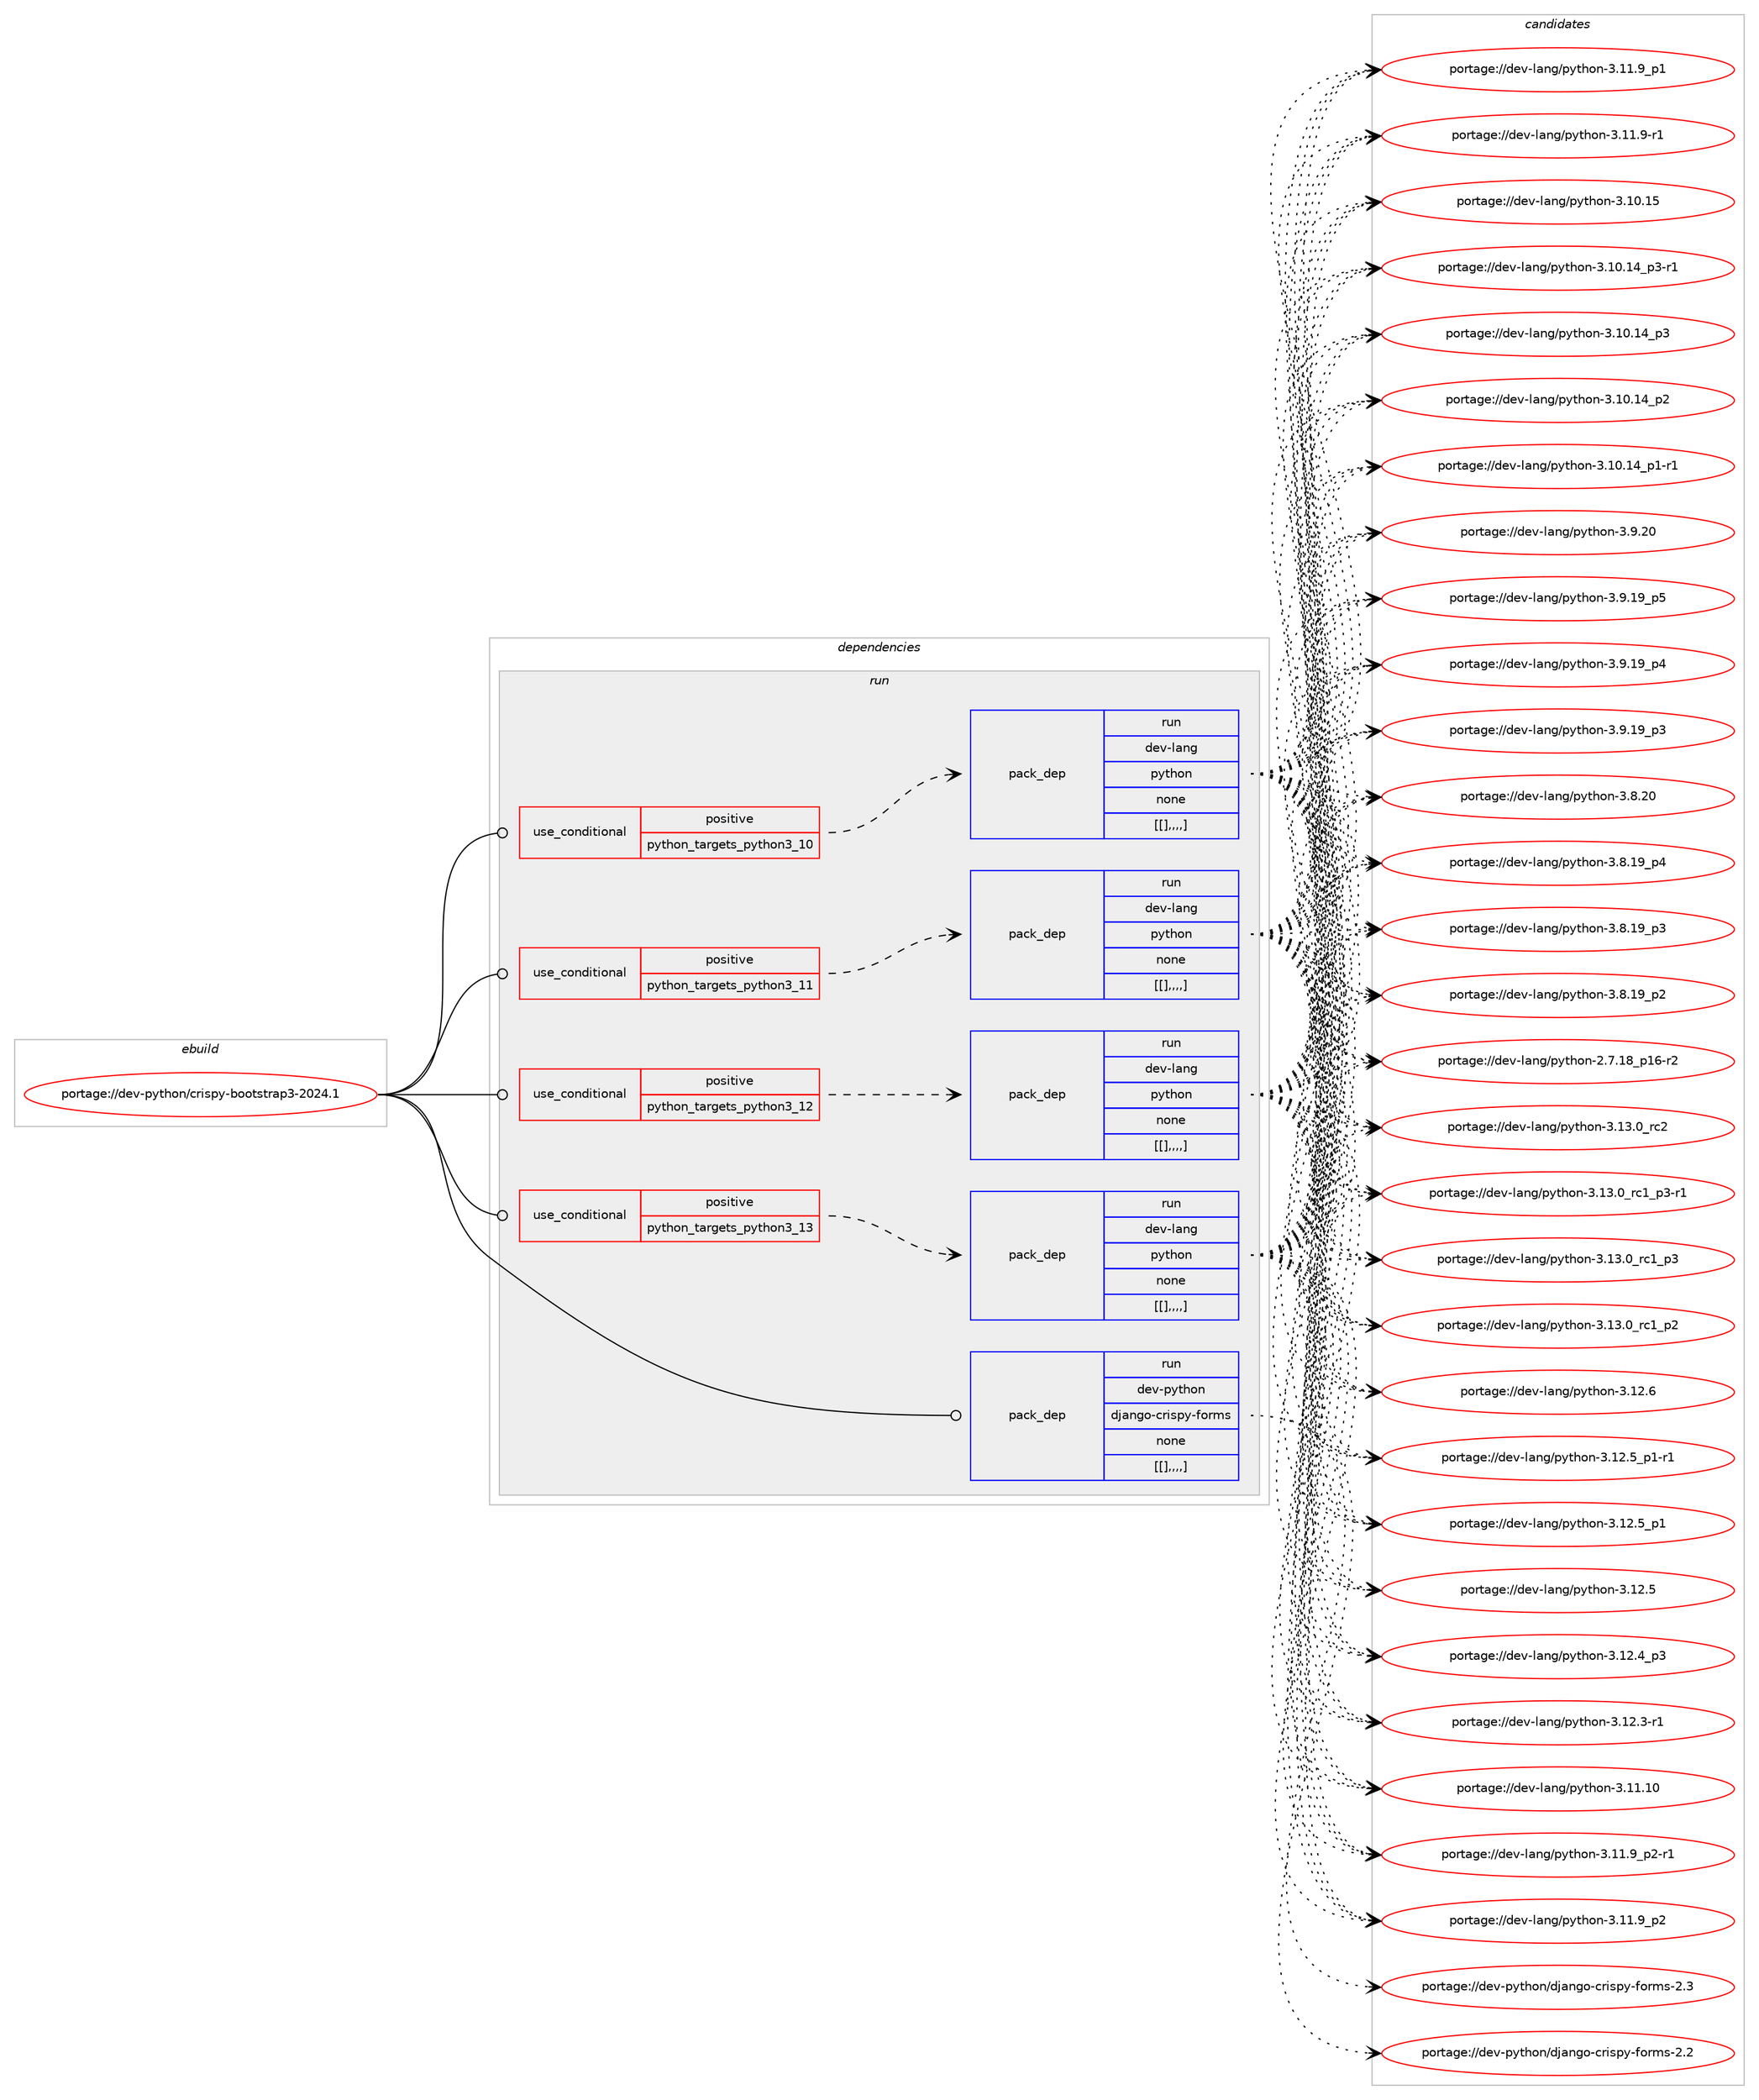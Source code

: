 digraph prolog {

# *************
# Graph options
# *************

newrank=true;
concentrate=true;
compound=true;
graph [rankdir=LR,fontname=Helvetica,fontsize=10,ranksep=1.5];#, ranksep=2.5, nodesep=0.2];
edge  [arrowhead=vee];
node  [fontname=Helvetica,fontsize=10];

# **********
# The ebuild
# **********

subgraph cluster_leftcol {
color=gray;
label=<<i>ebuild</i>>;
id [label="portage://dev-python/crispy-bootstrap3-2024.1", color=red, width=4, href="../dev-python/crispy-bootstrap3-2024.1.svg"];
}

# ****************
# The dependencies
# ****************

subgraph cluster_midcol {
color=gray;
label=<<i>dependencies</i>>;
subgraph cluster_compile {
fillcolor="#eeeeee";
style=filled;
label=<<i>compile</i>>;
}
subgraph cluster_compileandrun {
fillcolor="#eeeeee";
style=filled;
label=<<i>compile and run</i>>;
}
subgraph cluster_run {
fillcolor="#eeeeee";
style=filled;
label=<<i>run</i>>;
subgraph cond32556 {
dependency145354 [label=<<TABLE BORDER="0" CELLBORDER="1" CELLSPACING="0" CELLPADDING="4"><TR><TD ROWSPAN="3" CELLPADDING="10">use_conditional</TD></TR><TR><TD>positive</TD></TR><TR><TD>python_targets_python3_10</TD></TR></TABLE>>, shape=none, color=red];
subgraph pack111582 {
dependency145355 [label=<<TABLE BORDER="0" CELLBORDER="1" CELLSPACING="0" CELLPADDING="4" WIDTH="220"><TR><TD ROWSPAN="6" CELLPADDING="30">pack_dep</TD></TR><TR><TD WIDTH="110">run</TD></TR><TR><TD>dev-lang</TD></TR><TR><TD>python</TD></TR><TR><TD>none</TD></TR><TR><TD>[[],,,,]</TD></TR></TABLE>>, shape=none, color=blue];
}
dependency145354:e -> dependency145355:w [weight=20,style="dashed",arrowhead="vee"];
}
id:e -> dependency145354:w [weight=20,style="solid",arrowhead="odot"];
subgraph cond32557 {
dependency145356 [label=<<TABLE BORDER="0" CELLBORDER="1" CELLSPACING="0" CELLPADDING="4"><TR><TD ROWSPAN="3" CELLPADDING="10">use_conditional</TD></TR><TR><TD>positive</TD></TR><TR><TD>python_targets_python3_11</TD></TR></TABLE>>, shape=none, color=red];
subgraph pack111583 {
dependency145357 [label=<<TABLE BORDER="0" CELLBORDER="1" CELLSPACING="0" CELLPADDING="4" WIDTH="220"><TR><TD ROWSPAN="6" CELLPADDING="30">pack_dep</TD></TR><TR><TD WIDTH="110">run</TD></TR><TR><TD>dev-lang</TD></TR><TR><TD>python</TD></TR><TR><TD>none</TD></TR><TR><TD>[[],,,,]</TD></TR></TABLE>>, shape=none, color=blue];
}
dependency145356:e -> dependency145357:w [weight=20,style="dashed",arrowhead="vee"];
}
id:e -> dependency145356:w [weight=20,style="solid",arrowhead="odot"];
subgraph cond32558 {
dependency145358 [label=<<TABLE BORDER="0" CELLBORDER="1" CELLSPACING="0" CELLPADDING="4"><TR><TD ROWSPAN="3" CELLPADDING="10">use_conditional</TD></TR><TR><TD>positive</TD></TR><TR><TD>python_targets_python3_12</TD></TR></TABLE>>, shape=none, color=red];
subgraph pack111584 {
dependency145359 [label=<<TABLE BORDER="0" CELLBORDER="1" CELLSPACING="0" CELLPADDING="4" WIDTH="220"><TR><TD ROWSPAN="6" CELLPADDING="30">pack_dep</TD></TR><TR><TD WIDTH="110">run</TD></TR><TR><TD>dev-lang</TD></TR><TR><TD>python</TD></TR><TR><TD>none</TD></TR><TR><TD>[[],,,,]</TD></TR></TABLE>>, shape=none, color=blue];
}
dependency145358:e -> dependency145359:w [weight=20,style="dashed",arrowhead="vee"];
}
id:e -> dependency145358:w [weight=20,style="solid",arrowhead="odot"];
subgraph cond32559 {
dependency145360 [label=<<TABLE BORDER="0" CELLBORDER="1" CELLSPACING="0" CELLPADDING="4"><TR><TD ROWSPAN="3" CELLPADDING="10">use_conditional</TD></TR><TR><TD>positive</TD></TR><TR><TD>python_targets_python3_13</TD></TR></TABLE>>, shape=none, color=red];
subgraph pack111585 {
dependency145361 [label=<<TABLE BORDER="0" CELLBORDER="1" CELLSPACING="0" CELLPADDING="4" WIDTH="220"><TR><TD ROWSPAN="6" CELLPADDING="30">pack_dep</TD></TR><TR><TD WIDTH="110">run</TD></TR><TR><TD>dev-lang</TD></TR><TR><TD>python</TD></TR><TR><TD>none</TD></TR><TR><TD>[[],,,,]</TD></TR></TABLE>>, shape=none, color=blue];
}
dependency145360:e -> dependency145361:w [weight=20,style="dashed",arrowhead="vee"];
}
id:e -> dependency145360:w [weight=20,style="solid",arrowhead="odot"];
subgraph pack111586 {
dependency145362 [label=<<TABLE BORDER="0" CELLBORDER="1" CELLSPACING="0" CELLPADDING="4" WIDTH="220"><TR><TD ROWSPAN="6" CELLPADDING="30">pack_dep</TD></TR><TR><TD WIDTH="110">run</TD></TR><TR><TD>dev-python</TD></TR><TR><TD>django-crispy-forms</TD></TR><TR><TD>none</TD></TR><TR><TD>[[],,,,]</TD></TR></TABLE>>, shape=none, color=blue];
}
id:e -> dependency145362:w [weight=20,style="solid",arrowhead="odot"];
}
}

# **************
# The candidates
# **************

subgraph cluster_choices {
rank=same;
color=gray;
label=<<i>candidates</i>>;

subgraph choice111582 {
color=black;
nodesep=1;
choice10010111845108971101034711212111610411111045514649514648951149950 [label="portage://dev-lang/python-3.13.0_rc2", color=red, width=4,href="../dev-lang/python-3.13.0_rc2.svg"];
choice1001011184510897110103471121211161041111104551464951464895114994995112514511449 [label="portage://dev-lang/python-3.13.0_rc1_p3-r1", color=red, width=4,href="../dev-lang/python-3.13.0_rc1_p3-r1.svg"];
choice100101118451089711010347112121116104111110455146495146489511499499511251 [label="portage://dev-lang/python-3.13.0_rc1_p3", color=red, width=4,href="../dev-lang/python-3.13.0_rc1_p3.svg"];
choice100101118451089711010347112121116104111110455146495146489511499499511250 [label="portage://dev-lang/python-3.13.0_rc1_p2", color=red, width=4,href="../dev-lang/python-3.13.0_rc1_p2.svg"];
choice10010111845108971101034711212111610411111045514649504654 [label="portage://dev-lang/python-3.12.6", color=red, width=4,href="../dev-lang/python-3.12.6.svg"];
choice1001011184510897110103471121211161041111104551464950465395112494511449 [label="portage://dev-lang/python-3.12.5_p1-r1", color=red, width=4,href="../dev-lang/python-3.12.5_p1-r1.svg"];
choice100101118451089711010347112121116104111110455146495046539511249 [label="portage://dev-lang/python-3.12.5_p1", color=red, width=4,href="../dev-lang/python-3.12.5_p1.svg"];
choice10010111845108971101034711212111610411111045514649504653 [label="portage://dev-lang/python-3.12.5", color=red, width=4,href="../dev-lang/python-3.12.5.svg"];
choice100101118451089711010347112121116104111110455146495046529511251 [label="portage://dev-lang/python-3.12.4_p3", color=red, width=4,href="../dev-lang/python-3.12.4_p3.svg"];
choice100101118451089711010347112121116104111110455146495046514511449 [label="portage://dev-lang/python-3.12.3-r1", color=red, width=4,href="../dev-lang/python-3.12.3-r1.svg"];
choice1001011184510897110103471121211161041111104551464949464948 [label="portage://dev-lang/python-3.11.10", color=red, width=4,href="../dev-lang/python-3.11.10.svg"];
choice1001011184510897110103471121211161041111104551464949465795112504511449 [label="portage://dev-lang/python-3.11.9_p2-r1", color=red, width=4,href="../dev-lang/python-3.11.9_p2-r1.svg"];
choice100101118451089711010347112121116104111110455146494946579511250 [label="portage://dev-lang/python-3.11.9_p2", color=red, width=4,href="../dev-lang/python-3.11.9_p2.svg"];
choice100101118451089711010347112121116104111110455146494946579511249 [label="portage://dev-lang/python-3.11.9_p1", color=red, width=4,href="../dev-lang/python-3.11.9_p1.svg"];
choice100101118451089711010347112121116104111110455146494946574511449 [label="portage://dev-lang/python-3.11.9-r1", color=red, width=4,href="../dev-lang/python-3.11.9-r1.svg"];
choice1001011184510897110103471121211161041111104551464948464953 [label="portage://dev-lang/python-3.10.15", color=red, width=4,href="../dev-lang/python-3.10.15.svg"];
choice100101118451089711010347112121116104111110455146494846495295112514511449 [label="portage://dev-lang/python-3.10.14_p3-r1", color=red, width=4,href="../dev-lang/python-3.10.14_p3-r1.svg"];
choice10010111845108971101034711212111610411111045514649484649529511251 [label="portage://dev-lang/python-3.10.14_p3", color=red, width=4,href="../dev-lang/python-3.10.14_p3.svg"];
choice10010111845108971101034711212111610411111045514649484649529511250 [label="portage://dev-lang/python-3.10.14_p2", color=red, width=4,href="../dev-lang/python-3.10.14_p2.svg"];
choice100101118451089711010347112121116104111110455146494846495295112494511449 [label="portage://dev-lang/python-3.10.14_p1-r1", color=red, width=4,href="../dev-lang/python-3.10.14_p1-r1.svg"];
choice10010111845108971101034711212111610411111045514657465048 [label="portage://dev-lang/python-3.9.20", color=red, width=4,href="../dev-lang/python-3.9.20.svg"];
choice100101118451089711010347112121116104111110455146574649579511253 [label="portage://dev-lang/python-3.9.19_p5", color=red, width=4,href="../dev-lang/python-3.9.19_p5.svg"];
choice100101118451089711010347112121116104111110455146574649579511252 [label="portage://dev-lang/python-3.9.19_p4", color=red, width=4,href="../dev-lang/python-3.9.19_p4.svg"];
choice100101118451089711010347112121116104111110455146574649579511251 [label="portage://dev-lang/python-3.9.19_p3", color=red, width=4,href="../dev-lang/python-3.9.19_p3.svg"];
choice10010111845108971101034711212111610411111045514656465048 [label="portage://dev-lang/python-3.8.20", color=red, width=4,href="../dev-lang/python-3.8.20.svg"];
choice100101118451089711010347112121116104111110455146564649579511252 [label="portage://dev-lang/python-3.8.19_p4", color=red, width=4,href="../dev-lang/python-3.8.19_p4.svg"];
choice100101118451089711010347112121116104111110455146564649579511251 [label="portage://dev-lang/python-3.8.19_p3", color=red, width=4,href="../dev-lang/python-3.8.19_p3.svg"];
choice100101118451089711010347112121116104111110455146564649579511250 [label="portage://dev-lang/python-3.8.19_p2", color=red, width=4,href="../dev-lang/python-3.8.19_p2.svg"];
choice100101118451089711010347112121116104111110455046554649569511249544511450 [label="portage://dev-lang/python-2.7.18_p16-r2", color=red, width=4,href="../dev-lang/python-2.7.18_p16-r2.svg"];
dependency145355:e -> choice10010111845108971101034711212111610411111045514649514648951149950:w [style=dotted,weight="100"];
dependency145355:e -> choice1001011184510897110103471121211161041111104551464951464895114994995112514511449:w [style=dotted,weight="100"];
dependency145355:e -> choice100101118451089711010347112121116104111110455146495146489511499499511251:w [style=dotted,weight="100"];
dependency145355:e -> choice100101118451089711010347112121116104111110455146495146489511499499511250:w [style=dotted,weight="100"];
dependency145355:e -> choice10010111845108971101034711212111610411111045514649504654:w [style=dotted,weight="100"];
dependency145355:e -> choice1001011184510897110103471121211161041111104551464950465395112494511449:w [style=dotted,weight="100"];
dependency145355:e -> choice100101118451089711010347112121116104111110455146495046539511249:w [style=dotted,weight="100"];
dependency145355:e -> choice10010111845108971101034711212111610411111045514649504653:w [style=dotted,weight="100"];
dependency145355:e -> choice100101118451089711010347112121116104111110455146495046529511251:w [style=dotted,weight="100"];
dependency145355:e -> choice100101118451089711010347112121116104111110455146495046514511449:w [style=dotted,weight="100"];
dependency145355:e -> choice1001011184510897110103471121211161041111104551464949464948:w [style=dotted,weight="100"];
dependency145355:e -> choice1001011184510897110103471121211161041111104551464949465795112504511449:w [style=dotted,weight="100"];
dependency145355:e -> choice100101118451089711010347112121116104111110455146494946579511250:w [style=dotted,weight="100"];
dependency145355:e -> choice100101118451089711010347112121116104111110455146494946579511249:w [style=dotted,weight="100"];
dependency145355:e -> choice100101118451089711010347112121116104111110455146494946574511449:w [style=dotted,weight="100"];
dependency145355:e -> choice1001011184510897110103471121211161041111104551464948464953:w [style=dotted,weight="100"];
dependency145355:e -> choice100101118451089711010347112121116104111110455146494846495295112514511449:w [style=dotted,weight="100"];
dependency145355:e -> choice10010111845108971101034711212111610411111045514649484649529511251:w [style=dotted,weight="100"];
dependency145355:e -> choice10010111845108971101034711212111610411111045514649484649529511250:w [style=dotted,weight="100"];
dependency145355:e -> choice100101118451089711010347112121116104111110455146494846495295112494511449:w [style=dotted,weight="100"];
dependency145355:e -> choice10010111845108971101034711212111610411111045514657465048:w [style=dotted,weight="100"];
dependency145355:e -> choice100101118451089711010347112121116104111110455146574649579511253:w [style=dotted,weight="100"];
dependency145355:e -> choice100101118451089711010347112121116104111110455146574649579511252:w [style=dotted,weight="100"];
dependency145355:e -> choice100101118451089711010347112121116104111110455146574649579511251:w [style=dotted,weight="100"];
dependency145355:e -> choice10010111845108971101034711212111610411111045514656465048:w [style=dotted,weight="100"];
dependency145355:e -> choice100101118451089711010347112121116104111110455146564649579511252:w [style=dotted,weight="100"];
dependency145355:e -> choice100101118451089711010347112121116104111110455146564649579511251:w [style=dotted,weight="100"];
dependency145355:e -> choice100101118451089711010347112121116104111110455146564649579511250:w [style=dotted,weight="100"];
dependency145355:e -> choice100101118451089711010347112121116104111110455046554649569511249544511450:w [style=dotted,weight="100"];
}
subgraph choice111583 {
color=black;
nodesep=1;
choice10010111845108971101034711212111610411111045514649514648951149950 [label="portage://dev-lang/python-3.13.0_rc2", color=red, width=4,href="../dev-lang/python-3.13.0_rc2.svg"];
choice1001011184510897110103471121211161041111104551464951464895114994995112514511449 [label="portage://dev-lang/python-3.13.0_rc1_p3-r1", color=red, width=4,href="../dev-lang/python-3.13.0_rc1_p3-r1.svg"];
choice100101118451089711010347112121116104111110455146495146489511499499511251 [label="portage://dev-lang/python-3.13.0_rc1_p3", color=red, width=4,href="../dev-lang/python-3.13.0_rc1_p3.svg"];
choice100101118451089711010347112121116104111110455146495146489511499499511250 [label="portage://dev-lang/python-3.13.0_rc1_p2", color=red, width=4,href="../dev-lang/python-3.13.0_rc1_p2.svg"];
choice10010111845108971101034711212111610411111045514649504654 [label="portage://dev-lang/python-3.12.6", color=red, width=4,href="../dev-lang/python-3.12.6.svg"];
choice1001011184510897110103471121211161041111104551464950465395112494511449 [label="portage://dev-lang/python-3.12.5_p1-r1", color=red, width=4,href="../dev-lang/python-3.12.5_p1-r1.svg"];
choice100101118451089711010347112121116104111110455146495046539511249 [label="portage://dev-lang/python-3.12.5_p1", color=red, width=4,href="../dev-lang/python-3.12.5_p1.svg"];
choice10010111845108971101034711212111610411111045514649504653 [label="portage://dev-lang/python-3.12.5", color=red, width=4,href="../dev-lang/python-3.12.5.svg"];
choice100101118451089711010347112121116104111110455146495046529511251 [label="portage://dev-lang/python-3.12.4_p3", color=red, width=4,href="../dev-lang/python-3.12.4_p3.svg"];
choice100101118451089711010347112121116104111110455146495046514511449 [label="portage://dev-lang/python-3.12.3-r1", color=red, width=4,href="../dev-lang/python-3.12.3-r1.svg"];
choice1001011184510897110103471121211161041111104551464949464948 [label="portage://dev-lang/python-3.11.10", color=red, width=4,href="../dev-lang/python-3.11.10.svg"];
choice1001011184510897110103471121211161041111104551464949465795112504511449 [label="portage://dev-lang/python-3.11.9_p2-r1", color=red, width=4,href="../dev-lang/python-3.11.9_p2-r1.svg"];
choice100101118451089711010347112121116104111110455146494946579511250 [label="portage://dev-lang/python-3.11.9_p2", color=red, width=4,href="../dev-lang/python-3.11.9_p2.svg"];
choice100101118451089711010347112121116104111110455146494946579511249 [label="portage://dev-lang/python-3.11.9_p1", color=red, width=4,href="../dev-lang/python-3.11.9_p1.svg"];
choice100101118451089711010347112121116104111110455146494946574511449 [label="portage://dev-lang/python-3.11.9-r1", color=red, width=4,href="../dev-lang/python-3.11.9-r1.svg"];
choice1001011184510897110103471121211161041111104551464948464953 [label="portage://dev-lang/python-3.10.15", color=red, width=4,href="../dev-lang/python-3.10.15.svg"];
choice100101118451089711010347112121116104111110455146494846495295112514511449 [label="portage://dev-lang/python-3.10.14_p3-r1", color=red, width=4,href="../dev-lang/python-3.10.14_p3-r1.svg"];
choice10010111845108971101034711212111610411111045514649484649529511251 [label="portage://dev-lang/python-3.10.14_p3", color=red, width=4,href="../dev-lang/python-3.10.14_p3.svg"];
choice10010111845108971101034711212111610411111045514649484649529511250 [label="portage://dev-lang/python-3.10.14_p2", color=red, width=4,href="../dev-lang/python-3.10.14_p2.svg"];
choice100101118451089711010347112121116104111110455146494846495295112494511449 [label="portage://dev-lang/python-3.10.14_p1-r1", color=red, width=4,href="../dev-lang/python-3.10.14_p1-r1.svg"];
choice10010111845108971101034711212111610411111045514657465048 [label="portage://dev-lang/python-3.9.20", color=red, width=4,href="../dev-lang/python-3.9.20.svg"];
choice100101118451089711010347112121116104111110455146574649579511253 [label="portage://dev-lang/python-3.9.19_p5", color=red, width=4,href="../dev-lang/python-3.9.19_p5.svg"];
choice100101118451089711010347112121116104111110455146574649579511252 [label="portage://dev-lang/python-3.9.19_p4", color=red, width=4,href="../dev-lang/python-3.9.19_p4.svg"];
choice100101118451089711010347112121116104111110455146574649579511251 [label="portage://dev-lang/python-3.9.19_p3", color=red, width=4,href="../dev-lang/python-3.9.19_p3.svg"];
choice10010111845108971101034711212111610411111045514656465048 [label="portage://dev-lang/python-3.8.20", color=red, width=4,href="../dev-lang/python-3.8.20.svg"];
choice100101118451089711010347112121116104111110455146564649579511252 [label="portage://dev-lang/python-3.8.19_p4", color=red, width=4,href="../dev-lang/python-3.8.19_p4.svg"];
choice100101118451089711010347112121116104111110455146564649579511251 [label="portage://dev-lang/python-3.8.19_p3", color=red, width=4,href="../dev-lang/python-3.8.19_p3.svg"];
choice100101118451089711010347112121116104111110455146564649579511250 [label="portage://dev-lang/python-3.8.19_p2", color=red, width=4,href="../dev-lang/python-3.8.19_p2.svg"];
choice100101118451089711010347112121116104111110455046554649569511249544511450 [label="portage://dev-lang/python-2.7.18_p16-r2", color=red, width=4,href="../dev-lang/python-2.7.18_p16-r2.svg"];
dependency145357:e -> choice10010111845108971101034711212111610411111045514649514648951149950:w [style=dotted,weight="100"];
dependency145357:e -> choice1001011184510897110103471121211161041111104551464951464895114994995112514511449:w [style=dotted,weight="100"];
dependency145357:e -> choice100101118451089711010347112121116104111110455146495146489511499499511251:w [style=dotted,weight="100"];
dependency145357:e -> choice100101118451089711010347112121116104111110455146495146489511499499511250:w [style=dotted,weight="100"];
dependency145357:e -> choice10010111845108971101034711212111610411111045514649504654:w [style=dotted,weight="100"];
dependency145357:e -> choice1001011184510897110103471121211161041111104551464950465395112494511449:w [style=dotted,weight="100"];
dependency145357:e -> choice100101118451089711010347112121116104111110455146495046539511249:w [style=dotted,weight="100"];
dependency145357:e -> choice10010111845108971101034711212111610411111045514649504653:w [style=dotted,weight="100"];
dependency145357:e -> choice100101118451089711010347112121116104111110455146495046529511251:w [style=dotted,weight="100"];
dependency145357:e -> choice100101118451089711010347112121116104111110455146495046514511449:w [style=dotted,weight="100"];
dependency145357:e -> choice1001011184510897110103471121211161041111104551464949464948:w [style=dotted,weight="100"];
dependency145357:e -> choice1001011184510897110103471121211161041111104551464949465795112504511449:w [style=dotted,weight="100"];
dependency145357:e -> choice100101118451089711010347112121116104111110455146494946579511250:w [style=dotted,weight="100"];
dependency145357:e -> choice100101118451089711010347112121116104111110455146494946579511249:w [style=dotted,weight="100"];
dependency145357:e -> choice100101118451089711010347112121116104111110455146494946574511449:w [style=dotted,weight="100"];
dependency145357:e -> choice1001011184510897110103471121211161041111104551464948464953:w [style=dotted,weight="100"];
dependency145357:e -> choice100101118451089711010347112121116104111110455146494846495295112514511449:w [style=dotted,weight="100"];
dependency145357:e -> choice10010111845108971101034711212111610411111045514649484649529511251:w [style=dotted,weight="100"];
dependency145357:e -> choice10010111845108971101034711212111610411111045514649484649529511250:w [style=dotted,weight="100"];
dependency145357:e -> choice100101118451089711010347112121116104111110455146494846495295112494511449:w [style=dotted,weight="100"];
dependency145357:e -> choice10010111845108971101034711212111610411111045514657465048:w [style=dotted,weight="100"];
dependency145357:e -> choice100101118451089711010347112121116104111110455146574649579511253:w [style=dotted,weight="100"];
dependency145357:e -> choice100101118451089711010347112121116104111110455146574649579511252:w [style=dotted,weight="100"];
dependency145357:e -> choice100101118451089711010347112121116104111110455146574649579511251:w [style=dotted,weight="100"];
dependency145357:e -> choice10010111845108971101034711212111610411111045514656465048:w [style=dotted,weight="100"];
dependency145357:e -> choice100101118451089711010347112121116104111110455146564649579511252:w [style=dotted,weight="100"];
dependency145357:e -> choice100101118451089711010347112121116104111110455146564649579511251:w [style=dotted,weight="100"];
dependency145357:e -> choice100101118451089711010347112121116104111110455146564649579511250:w [style=dotted,weight="100"];
dependency145357:e -> choice100101118451089711010347112121116104111110455046554649569511249544511450:w [style=dotted,weight="100"];
}
subgraph choice111584 {
color=black;
nodesep=1;
choice10010111845108971101034711212111610411111045514649514648951149950 [label="portage://dev-lang/python-3.13.0_rc2", color=red, width=4,href="../dev-lang/python-3.13.0_rc2.svg"];
choice1001011184510897110103471121211161041111104551464951464895114994995112514511449 [label="portage://dev-lang/python-3.13.0_rc1_p3-r1", color=red, width=4,href="../dev-lang/python-3.13.0_rc1_p3-r1.svg"];
choice100101118451089711010347112121116104111110455146495146489511499499511251 [label="portage://dev-lang/python-3.13.0_rc1_p3", color=red, width=4,href="../dev-lang/python-3.13.0_rc1_p3.svg"];
choice100101118451089711010347112121116104111110455146495146489511499499511250 [label="portage://dev-lang/python-3.13.0_rc1_p2", color=red, width=4,href="../dev-lang/python-3.13.0_rc1_p2.svg"];
choice10010111845108971101034711212111610411111045514649504654 [label="portage://dev-lang/python-3.12.6", color=red, width=4,href="../dev-lang/python-3.12.6.svg"];
choice1001011184510897110103471121211161041111104551464950465395112494511449 [label="portage://dev-lang/python-3.12.5_p1-r1", color=red, width=4,href="../dev-lang/python-3.12.5_p1-r1.svg"];
choice100101118451089711010347112121116104111110455146495046539511249 [label="portage://dev-lang/python-3.12.5_p1", color=red, width=4,href="../dev-lang/python-3.12.5_p1.svg"];
choice10010111845108971101034711212111610411111045514649504653 [label="portage://dev-lang/python-3.12.5", color=red, width=4,href="../dev-lang/python-3.12.5.svg"];
choice100101118451089711010347112121116104111110455146495046529511251 [label="portage://dev-lang/python-3.12.4_p3", color=red, width=4,href="../dev-lang/python-3.12.4_p3.svg"];
choice100101118451089711010347112121116104111110455146495046514511449 [label="portage://dev-lang/python-3.12.3-r1", color=red, width=4,href="../dev-lang/python-3.12.3-r1.svg"];
choice1001011184510897110103471121211161041111104551464949464948 [label="portage://dev-lang/python-3.11.10", color=red, width=4,href="../dev-lang/python-3.11.10.svg"];
choice1001011184510897110103471121211161041111104551464949465795112504511449 [label="portage://dev-lang/python-3.11.9_p2-r1", color=red, width=4,href="../dev-lang/python-3.11.9_p2-r1.svg"];
choice100101118451089711010347112121116104111110455146494946579511250 [label="portage://dev-lang/python-3.11.9_p2", color=red, width=4,href="../dev-lang/python-3.11.9_p2.svg"];
choice100101118451089711010347112121116104111110455146494946579511249 [label="portage://dev-lang/python-3.11.9_p1", color=red, width=4,href="../dev-lang/python-3.11.9_p1.svg"];
choice100101118451089711010347112121116104111110455146494946574511449 [label="portage://dev-lang/python-3.11.9-r1", color=red, width=4,href="../dev-lang/python-3.11.9-r1.svg"];
choice1001011184510897110103471121211161041111104551464948464953 [label="portage://dev-lang/python-3.10.15", color=red, width=4,href="../dev-lang/python-3.10.15.svg"];
choice100101118451089711010347112121116104111110455146494846495295112514511449 [label="portage://dev-lang/python-3.10.14_p3-r1", color=red, width=4,href="../dev-lang/python-3.10.14_p3-r1.svg"];
choice10010111845108971101034711212111610411111045514649484649529511251 [label="portage://dev-lang/python-3.10.14_p3", color=red, width=4,href="../dev-lang/python-3.10.14_p3.svg"];
choice10010111845108971101034711212111610411111045514649484649529511250 [label="portage://dev-lang/python-3.10.14_p2", color=red, width=4,href="../dev-lang/python-3.10.14_p2.svg"];
choice100101118451089711010347112121116104111110455146494846495295112494511449 [label="portage://dev-lang/python-3.10.14_p1-r1", color=red, width=4,href="../dev-lang/python-3.10.14_p1-r1.svg"];
choice10010111845108971101034711212111610411111045514657465048 [label="portage://dev-lang/python-3.9.20", color=red, width=4,href="../dev-lang/python-3.9.20.svg"];
choice100101118451089711010347112121116104111110455146574649579511253 [label="portage://dev-lang/python-3.9.19_p5", color=red, width=4,href="../dev-lang/python-3.9.19_p5.svg"];
choice100101118451089711010347112121116104111110455146574649579511252 [label="portage://dev-lang/python-3.9.19_p4", color=red, width=4,href="../dev-lang/python-3.9.19_p4.svg"];
choice100101118451089711010347112121116104111110455146574649579511251 [label="portage://dev-lang/python-3.9.19_p3", color=red, width=4,href="../dev-lang/python-3.9.19_p3.svg"];
choice10010111845108971101034711212111610411111045514656465048 [label="portage://dev-lang/python-3.8.20", color=red, width=4,href="../dev-lang/python-3.8.20.svg"];
choice100101118451089711010347112121116104111110455146564649579511252 [label="portage://dev-lang/python-3.8.19_p4", color=red, width=4,href="../dev-lang/python-3.8.19_p4.svg"];
choice100101118451089711010347112121116104111110455146564649579511251 [label="portage://dev-lang/python-3.8.19_p3", color=red, width=4,href="../dev-lang/python-3.8.19_p3.svg"];
choice100101118451089711010347112121116104111110455146564649579511250 [label="portage://dev-lang/python-3.8.19_p2", color=red, width=4,href="../dev-lang/python-3.8.19_p2.svg"];
choice100101118451089711010347112121116104111110455046554649569511249544511450 [label="portage://dev-lang/python-2.7.18_p16-r2", color=red, width=4,href="../dev-lang/python-2.7.18_p16-r2.svg"];
dependency145359:e -> choice10010111845108971101034711212111610411111045514649514648951149950:w [style=dotted,weight="100"];
dependency145359:e -> choice1001011184510897110103471121211161041111104551464951464895114994995112514511449:w [style=dotted,weight="100"];
dependency145359:e -> choice100101118451089711010347112121116104111110455146495146489511499499511251:w [style=dotted,weight="100"];
dependency145359:e -> choice100101118451089711010347112121116104111110455146495146489511499499511250:w [style=dotted,weight="100"];
dependency145359:e -> choice10010111845108971101034711212111610411111045514649504654:w [style=dotted,weight="100"];
dependency145359:e -> choice1001011184510897110103471121211161041111104551464950465395112494511449:w [style=dotted,weight="100"];
dependency145359:e -> choice100101118451089711010347112121116104111110455146495046539511249:w [style=dotted,weight="100"];
dependency145359:e -> choice10010111845108971101034711212111610411111045514649504653:w [style=dotted,weight="100"];
dependency145359:e -> choice100101118451089711010347112121116104111110455146495046529511251:w [style=dotted,weight="100"];
dependency145359:e -> choice100101118451089711010347112121116104111110455146495046514511449:w [style=dotted,weight="100"];
dependency145359:e -> choice1001011184510897110103471121211161041111104551464949464948:w [style=dotted,weight="100"];
dependency145359:e -> choice1001011184510897110103471121211161041111104551464949465795112504511449:w [style=dotted,weight="100"];
dependency145359:e -> choice100101118451089711010347112121116104111110455146494946579511250:w [style=dotted,weight="100"];
dependency145359:e -> choice100101118451089711010347112121116104111110455146494946579511249:w [style=dotted,weight="100"];
dependency145359:e -> choice100101118451089711010347112121116104111110455146494946574511449:w [style=dotted,weight="100"];
dependency145359:e -> choice1001011184510897110103471121211161041111104551464948464953:w [style=dotted,weight="100"];
dependency145359:e -> choice100101118451089711010347112121116104111110455146494846495295112514511449:w [style=dotted,weight="100"];
dependency145359:e -> choice10010111845108971101034711212111610411111045514649484649529511251:w [style=dotted,weight="100"];
dependency145359:e -> choice10010111845108971101034711212111610411111045514649484649529511250:w [style=dotted,weight="100"];
dependency145359:e -> choice100101118451089711010347112121116104111110455146494846495295112494511449:w [style=dotted,weight="100"];
dependency145359:e -> choice10010111845108971101034711212111610411111045514657465048:w [style=dotted,weight="100"];
dependency145359:e -> choice100101118451089711010347112121116104111110455146574649579511253:w [style=dotted,weight="100"];
dependency145359:e -> choice100101118451089711010347112121116104111110455146574649579511252:w [style=dotted,weight="100"];
dependency145359:e -> choice100101118451089711010347112121116104111110455146574649579511251:w [style=dotted,weight="100"];
dependency145359:e -> choice10010111845108971101034711212111610411111045514656465048:w [style=dotted,weight="100"];
dependency145359:e -> choice100101118451089711010347112121116104111110455146564649579511252:w [style=dotted,weight="100"];
dependency145359:e -> choice100101118451089711010347112121116104111110455146564649579511251:w [style=dotted,weight="100"];
dependency145359:e -> choice100101118451089711010347112121116104111110455146564649579511250:w [style=dotted,weight="100"];
dependency145359:e -> choice100101118451089711010347112121116104111110455046554649569511249544511450:w [style=dotted,weight="100"];
}
subgraph choice111585 {
color=black;
nodesep=1;
choice10010111845108971101034711212111610411111045514649514648951149950 [label="portage://dev-lang/python-3.13.0_rc2", color=red, width=4,href="../dev-lang/python-3.13.0_rc2.svg"];
choice1001011184510897110103471121211161041111104551464951464895114994995112514511449 [label="portage://dev-lang/python-3.13.0_rc1_p3-r1", color=red, width=4,href="../dev-lang/python-3.13.0_rc1_p3-r1.svg"];
choice100101118451089711010347112121116104111110455146495146489511499499511251 [label="portage://dev-lang/python-3.13.0_rc1_p3", color=red, width=4,href="../dev-lang/python-3.13.0_rc1_p3.svg"];
choice100101118451089711010347112121116104111110455146495146489511499499511250 [label="portage://dev-lang/python-3.13.0_rc1_p2", color=red, width=4,href="../dev-lang/python-3.13.0_rc1_p2.svg"];
choice10010111845108971101034711212111610411111045514649504654 [label="portage://dev-lang/python-3.12.6", color=red, width=4,href="../dev-lang/python-3.12.6.svg"];
choice1001011184510897110103471121211161041111104551464950465395112494511449 [label="portage://dev-lang/python-3.12.5_p1-r1", color=red, width=4,href="../dev-lang/python-3.12.5_p1-r1.svg"];
choice100101118451089711010347112121116104111110455146495046539511249 [label="portage://dev-lang/python-3.12.5_p1", color=red, width=4,href="../dev-lang/python-3.12.5_p1.svg"];
choice10010111845108971101034711212111610411111045514649504653 [label="portage://dev-lang/python-3.12.5", color=red, width=4,href="../dev-lang/python-3.12.5.svg"];
choice100101118451089711010347112121116104111110455146495046529511251 [label="portage://dev-lang/python-3.12.4_p3", color=red, width=4,href="../dev-lang/python-3.12.4_p3.svg"];
choice100101118451089711010347112121116104111110455146495046514511449 [label="portage://dev-lang/python-3.12.3-r1", color=red, width=4,href="../dev-lang/python-3.12.3-r1.svg"];
choice1001011184510897110103471121211161041111104551464949464948 [label="portage://dev-lang/python-3.11.10", color=red, width=4,href="../dev-lang/python-3.11.10.svg"];
choice1001011184510897110103471121211161041111104551464949465795112504511449 [label="portage://dev-lang/python-3.11.9_p2-r1", color=red, width=4,href="../dev-lang/python-3.11.9_p2-r1.svg"];
choice100101118451089711010347112121116104111110455146494946579511250 [label="portage://dev-lang/python-3.11.9_p2", color=red, width=4,href="../dev-lang/python-3.11.9_p2.svg"];
choice100101118451089711010347112121116104111110455146494946579511249 [label="portage://dev-lang/python-3.11.9_p1", color=red, width=4,href="../dev-lang/python-3.11.9_p1.svg"];
choice100101118451089711010347112121116104111110455146494946574511449 [label="portage://dev-lang/python-3.11.9-r1", color=red, width=4,href="../dev-lang/python-3.11.9-r1.svg"];
choice1001011184510897110103471121211161041111104551464948464953 [label="portage://dev-lang/python-3.10.15", color=red, width=4,href="../dev-lang/python-3.10.15.svg"];
choice100101118451089711010347112121116104111110455146494846495295112514511449 [label="portage://dev-lang/python-3.10.14_p3-r1", color=red, width=4,href="../dev-lang/python-3.10.14_p3-r1.svg"];
choice10010111845108971101034711212111610411111045514649484649529511251 [label="portage://dev-lang/python-3.10.14_p3", color=red, width=4,href="../dev-lang/python-3.10.14_p3.svg"];
choice10010111845108971101034711212111610411111045514649484649529511250 [label="portage://dev-lang/python-3.10.14_p2", color=red, width=4,href="../dev-lang/python-3.10.14_p2.svg"];
choice100101118451089711010347112121116104111110455146494846495295112494511449 [label="portage://dev-lang/python-3.10.14_p1-r1", color=red, width=4,href="../dev-lang/python-3.10.14_p1-r1.svg"];
choice10010111845108971101034711212111610411111045514657465048 [label="portage://dev-lang/python-3.9.20", color=red, width=4,href="../dev-lang/python-3.9.20.svg"];
choice100101118451089711010347112121116104111110455146574649579511253 [label="portage://dev-lang/python-3.9.19_p5", color=red, width=4,href="../dev-lang/python-3.9.19_p5.svg"];
choice100101118451089711010347112121116104111110455146574649579511252 [label="portage://dev-lang/python-3.9.19_p4", color=red, width=4,href="../dev-lang/python-3.9.19_p4.svg"];
choice100101118451089711010347112121116104111110455146574649579511251 [label="portage://dev-lang/python-3.9.19_p3", color=red, width=4,href="../dev-lang/python-3.9.19_p3.svg"];
choice10010111845108971101034711212111610411111045514656465048 [label="portage://dev-lang/python-3.8.20", color=red, width=4,href="../dev-lang/python-3.8.20.svg"];
choice100101118451089711010347112121116104111110455146564649579511252 [label="portage://dev-lang/python-3.8.19_p4", color=red, width=4,href="../dev-lang/python-3.8.19_p4.svg"];
choice100101118451089711010347112121116104111110455146564649579511251 [label="portage://dev-lang/python-3.8.19_p3", color=red, width=4,href="../dev-lang/python-3.8.19_p3.svg"];
choice100101118451089711010347112121116104111110455146564649579511250 [label="portage://dev-lang/python-3.8.19_p2", color=red, width=4,href="../dev-lang/python-3.8.19_p2.svg"];
choice100101118451089711010347112121116104111110455046554649569511249544511450 [label="portage://dev-lang/python-2.7.18_p16-r2", color=red, width=4,href="../dev-lang/python-2.7.18_p16-r2.svg"];
dependency145361:e -> choice10010111845108971101034711212111610411111045514649514648951149950:w [style=dotted,weight="100"];
dependency145361:e -> choice1001011184510897110103471121211161041111104551464951464895114994995112514511449:w [style=dotted,weight="100"];
dependency145361:e -> choice100101118451089711010347112121116104111110455146495146489511499499511251:w [style=dotted,weight="100"];
dependency145361:e -> choice100101118451089711010347112121116104111110455146495146489511499499511250:w [style=dotted,weight="100"];
dependency145361:e -> choice10010111845108971101034711212111610411111045514649504654:w [style=dotted,weight="100"];
dependency145361:e -> choice1001011184510897110103471121211161041111104551464950465395112494511449:w [style=dotted,weight="100"];
dependency145361:e -> choice100101118451089711010347112121116104111110455146495046539511249:w [style=dotted,weight="100"];
dependency145361:e -> choice10010111845108971101034711212111610411111045514649504653:w [style=dotted,weight="100"];
dependency145361:e -> choice100101118451089711010347112121116104111110455146495046529511251:w [style=dotted,weight="100"];
dependency145361:e -> choice100101118451089711010347112121116104111110455146495046514511449:w [style=dotted,weight="100"];
dependency145361:e -> choice1001011184510897110103471121211161041111104551464949464948:w [style=dotted,weight="100"];
dependency145361:e -> choice1001011184510897110103471121211161041111104551464949465795112504511449:w [style=dotted,weight="100"];
dependency145361:e -> choice100101118451089711010347112121116104111110455146494946579511250:w [style=dotted,weight="100"];
dependency145361:e -> choice100101118451089711010347112121116104111110455146494946579511249:w [style=dotted,weight="100"];
dependency145361:e -> choice100101118451089711010347112121116104111110455146494946574511449:w [style=dotted,weight="100"];
dependency145361:e -> choice1001011184510897110103471121211161041111104551464948464953:w [style=dotted,weight="100"];
dependency145361:e -> choice100101118451089711010347112121116104111110455146494846495295112514511449:w [style=dotted,weight="100"];
dependency145361:e -> choice10010111845108971101034711212111610411111045514649484649529511251:w [style=dotted,weight="100"];
dependency145361:e -> choice10010111845108971101034711212111610411111045514649484649529511250:w [style=dotted,weight="100"];
dependency145361:e -> choice100101118451089711010347112121116104111110455146494846495295112494511449:w [style=dotted,weight="100"];
dependency145361:e -> choice10010111845108971101034711212111610411111045514657465048:w [style=dotted,weight="100"];
dependency145361:e -> choice100101118451089711010347112121116104111110455146574649579511253:w [style=dotted,weight="100"];
dependency145361:e -> choice100101118451089711010347112121116104111110455146574649579511252:w [style=dotted,weight="100"];
dependency145361:e -> choice100101118451089711010347112121116104111110455146574649579511251:w [style=dotted,weight="100"];
dependency145361:e -> choice10010111845108971101034711212111610411111045514656465048:w [style=dotted,weight="100"];
dependency145361:e -> choice100101118451089711010347112121116104111110455146564649579511252:w [style=dotted,weight="100"];
dependency145361:e -> choice100101118451089711010347112121116104111110455146564649579511251:w [style=dotted,weight="100"];
dependency145361:e -> choice100101118451089711010347112121116104111110455146564649579511250:w [style=dotted,weight="100"];
dependency145361:e -> choice100101118451089711010347112121116104111110455046554649569511249544511450:w [style=dotted,weight="100"];
}
subgraph choice111586 {
color=black;
nodesep=1;
choice10010111845112121116104111110471001069711010311145991141051151121214510211111410911545504651 [label="portage://dev-python/django-crispy-forms-2.3", color=red, width=4,href="../dev-python/django-crispy-forms-2.3.svg"];
choice10010111845112121116104111110471001069711010311145991141051151121214510211111410911545504650 [label="portage://dev-python/django-crispy-forms-2.2", color=red, width=4,href="../dev-python/django-crispy-forms-2.2.svg"];
dependency145362:e -> choice10010111845112121116104111110471001069711010311145991141051151121214510211111410911545504651:w [style=dotted,weight="100"];
dependency145362:e -> choice10010111845112121116104111110471001069711010311145991141051151121214510211111410911545504650:w [style=dotted,weight="100"];
}
}

}
